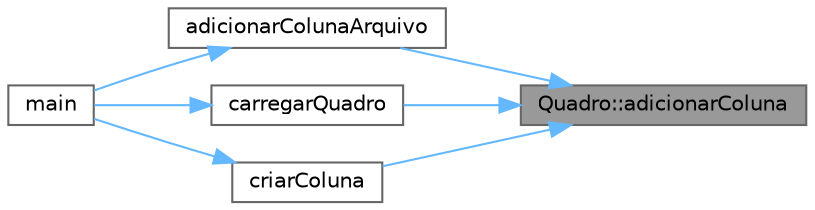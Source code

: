 digraph "Quadro::adicionarColuna"
{
 // INTERACTIVE_SVG=YES
 // LATEX_PDF_SIZE
  bgcolor="transparent";
  edge [fontname=Helvetica,fontsize=10,labelfontname=Helvetica,labelfontsize=10];
  node [fontname=Helvetica,fontsize=10,shape=box,height=0.2,width=0.4];
  rankdir="RL";
  Node1 [id="Node000001",label="Quadro::adicionarColuna",height=0.2,width=0.4,color="gray40", fillcolor="grey60", style="filled", fontcolor="black",tooltip="Adiciona uma coluna ao quadro."];
  Node1 -> Node2 [id="edge1_Node000001_Node000002",dir="back",color="steelblue1",style="solid",tooltip=" "];
  Node2 [id="Node000002",label="adicionarColunaArquivo",height=0.2,width=0.4,color="grey40", fillcolor="white", style="filled",URL="$df/d0a/main_8cpp.html#adeb70abb0e6d3cf5e724363a38ce80ca",tooltip="Adiciona uma nova coluna do tipo \"arquivo\" ao quadro KanBan."];
  Node2 -> Node3 [id="edge2_Node000002_Node000003",dir="back",color="steelblue1",style="solid",tooltip=" "];
  Node3 [id="Node000003",label="main",height=0.2,width=0.4,color="grey40", fillcolor="white", style="filled",URL="$df/d0a/main_8cpp.html#ae66f6b31b5ad750f1fe042a706a4e3d4",tooltip=" "];
  Node1 -> Node4 [id="edge3_Node000001_Node000004",dir="back",color="steelblue1",style="solid",tooltip=" "];
  Node4 [id="Node000004",label="carregarQuadro",height=0.2,width=0.4,color="grey40", fillcolor="white", style="filled",URL="$df/d0a/main_8cpp.html#ac19c0f76269ed6195cad2776a32e04f1",tooltip="Carrega um quadro KanBan a partir de um arquivo."];
  Node4 -> Node3 [id="edge4_Node000004_Node000003",dir="back",color="steelblue1",style="solid",tooltip=" "];
  Node1 -> Node5 [id="edge5_Node000001_Node000005",dir="back",color="steelblue1",style="solid",tooltip=" "];
  Node5 [id="Node000005",label="criarColuna",height=0.2,width=0.4,color="grey40", fillcolor="white", style="filled",URL="$df/d0a/main_8cpp.html#a48e1cbf9de98941d548837997b582870",tooltip="Cria e adiciona uma nova coluna ao quadro KanBan."];
  Node5 -> Node3 [id="edge6_Node000005_Node000003",dir="back",color="steelblue1",style="solid",tooltip=" "];
}
